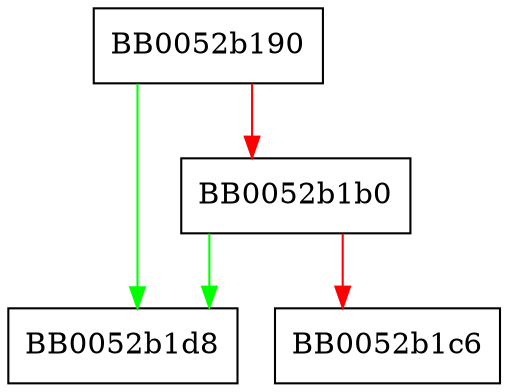 digraph BIO_ADDR_hostname_string {
  node [shape="box"];
  graph [splines=ortho];
  BB0052b190 -> BB0052b1d8 [color="green"];
  BB0052b190 -> BB0052b1b0 [color="red"];
  BB0052b1b0 -> BB0052b1d8 [color="green"];
  BB0052b1b0 -> BB0052b1c6 [color="red"];
}